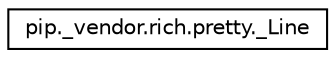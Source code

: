 digraph "Graphical Class Hierarchy"
{
 // LATEX_PDF_SIZE
  edge [fontname="Helvetica",fontsize="10",labelfontname="Helvetica",labelfontsize="10"];
  node [fontname="Helvetica",fontsize="10",shape=record];
  rankdir="LR";
  Node0 [label="pip._vendor.rich.pretty._Line",height=0.2,width=0.4,color="black", fillcolor="white", style="filled",URL="$classpip_1_1__vendor_1_1rich_1_1pretty_1_1__Line.html",tooltip=" "];
}
